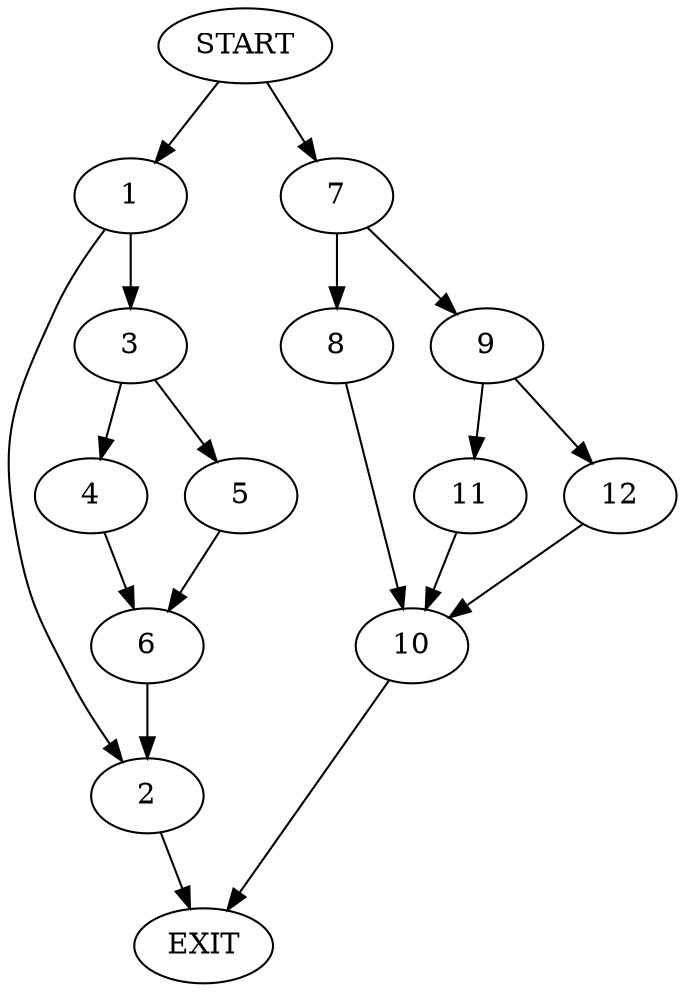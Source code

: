 digraph {
0 [label="START"]
13 [label="EXIT"]
0 -> 1
1 -> 2
1 -> 3
2 -> 13
3 -> 4
3 -> 5
4 -> 6
5 -> 6
6 -> 2
0 -> 7
7 -> 8
7 -> 9
8 -> 10
9 -> 11
9 -> 12
10 -> 13
11 -> 10
12 -> 10
}
